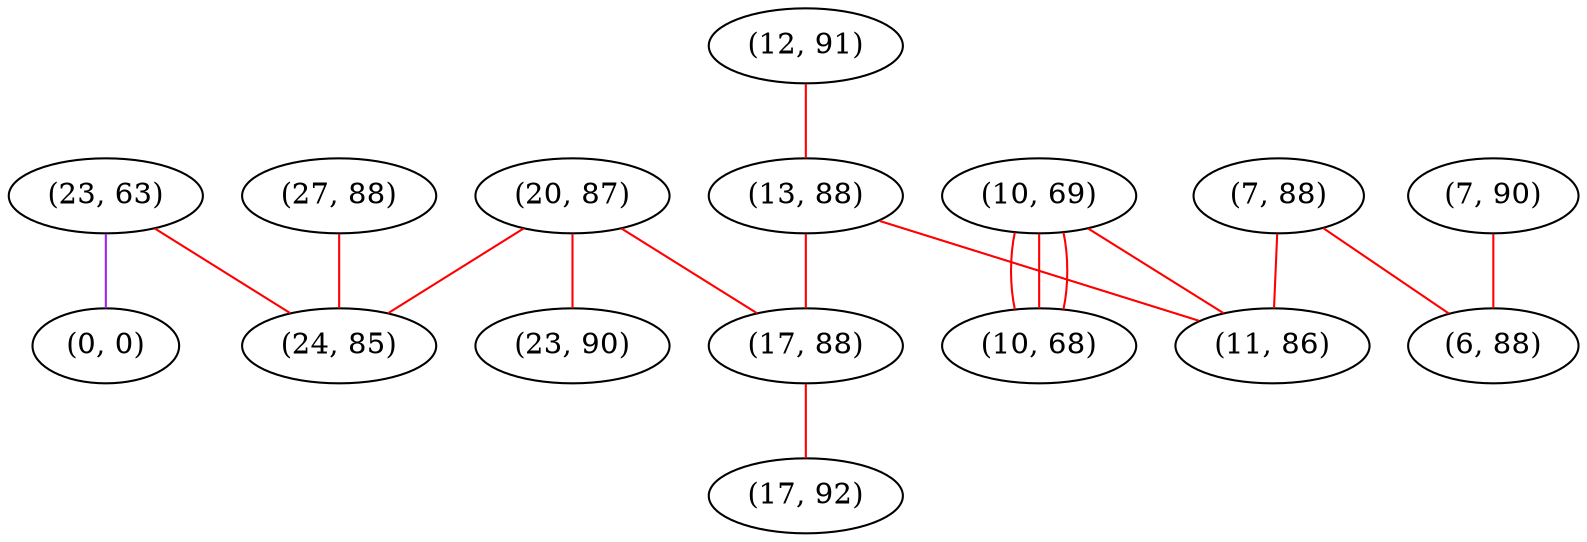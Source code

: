 graph "" {
"(23, 63)";
"(10, 69)";
"(0, 0)";
"(12, 91)";
"(7, 90)";
"(13, 88)";
"(27, 88)";
"(7, 88)";
"(20, 87)";
"(11, 86)";
"(17, 88)";
"(6, 88)";
"(23, 90)";
"(17, 92)";
"(24, 85)";
"(10, 68)";
"(23, 63)" -- "(0, 0)"  [color=purple, key=0, weight=4];
"(23, 63)" -- "(24, 85)"  [color=red, key=0, weight=1];
"(10, 69)" -- "(10, 68)"  [color=red, key=0, weight=1];
"(10, 69)" -- "(10, 68)"  [color=red, key=1, weight=1];
"(10, 69)" -- "(10, 68)"  [color=red, key=2, weight=1];
"(10, 69)" -- "(11, 86)"  [color=red, key=0, weight=1];
"(12, 91)" -- "(13, 88)"  [color=red, key=0, weight=1];
"(7, 90)" -- "(6, 88)"  [color=red, key=0, weight=1];
"(13, 88)" -- "(17, 88)"  [color=red, key=0, weight=1];
"(13, 88)" -- "(11, 86)"  [color=red, key=0, weight=1];
"(27, 88)" -- "(24, 85)"  [color=red, key=0, weight=1];
"(7, 88)" -- "(6, 88)"  [color=red, key=0, weight=1];
"(7, 88)" -- "(11, 86)"  [color=red, key=0, weight=1];
"(20, 87)" -- "(17, 88)"  [color=red, key=0, weight=1];
"(20, 87)" -- "(24, 85)"  [color=red, key=0, weight=1];
"(20, 87)" -- "(23, 90)"  [color=red, key=0, weight=1];
"(17, 88)" -- "(17, 92)"  [color=red, key=0, weight=1];
}

